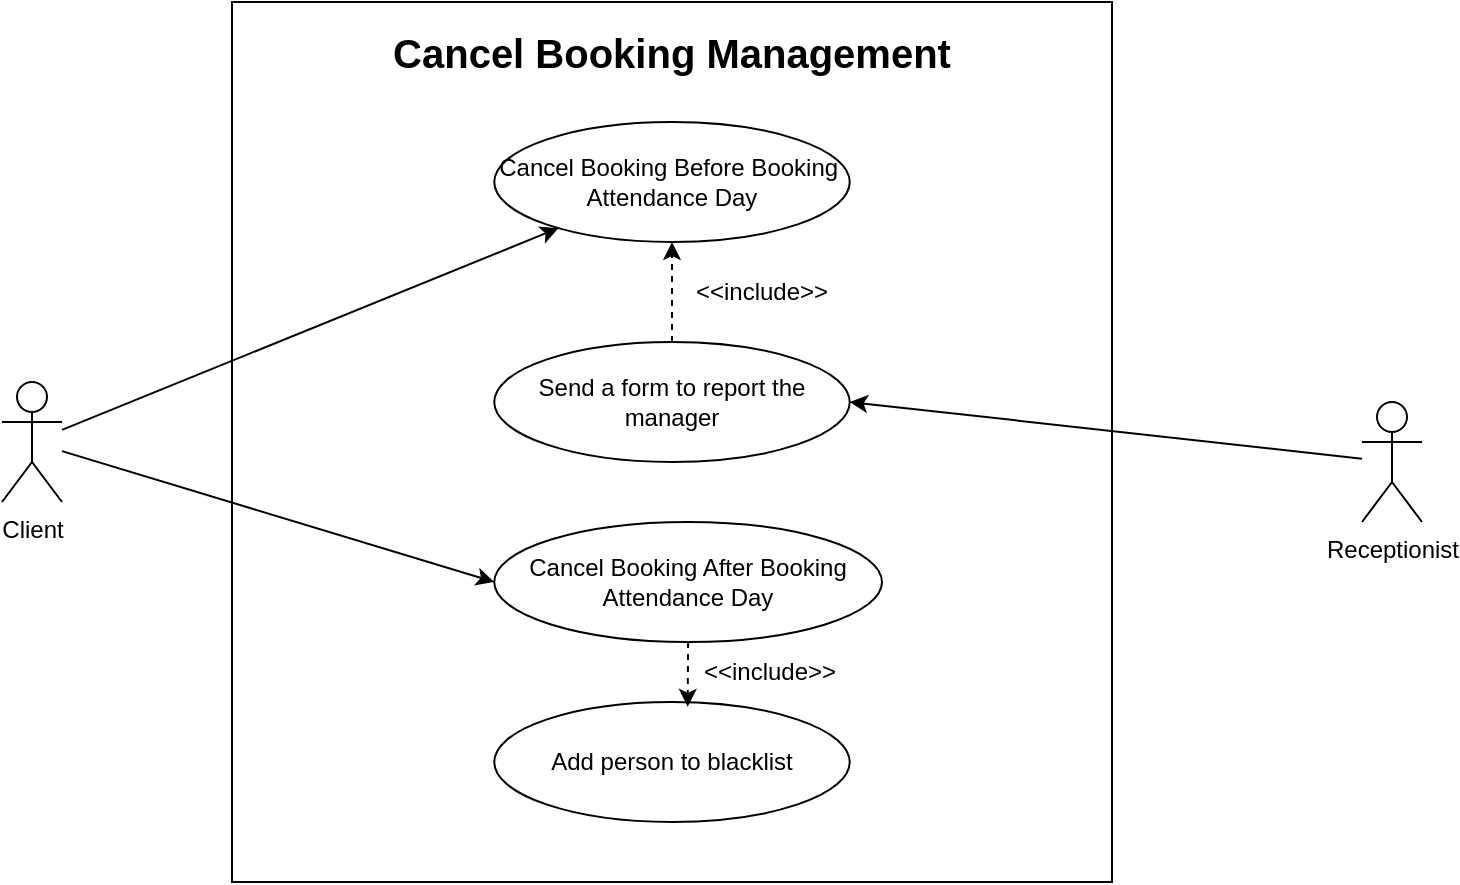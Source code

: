 <mxfile version="22.1.5" type="github">
  <diagram name="Trang-1" id="hC1E_2cyMRVru3MzxbdD">
    <mxGraphModel dx="1050" dy="534" grid="1" gridSize="10" guides="1" tooltips="1" connect="1" arrows="1" fold="1" page="1" pageScale="1" pageWidth="827" pageHeight="1169" math="0" shadow="0">
      <root>
        <mxCell id="0" />
        <mxCell id="1" parent="0" />
        <mxCell id="JYWQs-OkgWW9k5XS7RR_-1" value="" style="whiteSpace=wrap;html=1;aspect=fixed;" vertex="1" parent="1">
          <mxGeometry x="175" y="60" width="440" height="440" as="geometry" />
        </mxCell>
        <mxCell id="JYWQs-OkgWW9k5XS7RR_-2" value="Cancel Booking Management" style="text;html=1;strokeColor=none;fillColor=none;align=center;verticalAlign=middle;whiteSpace=wrap;rounded=0;fontSize=20;fontStyle=1" vertex="1" parent="1">
          <mxGeometry x="220" y="70" width="350" height="30" as="geometry" />
        </mxCell>
        <mxCell id="JYWQs-OkgWW9k5XS7RR_-4" value="Add person to blacklist" style="ellipse;whiteSpace=wrap;html=1;" vertex="1" parent="1">
          <mxGeometry x="306.12" y="410" width="177.75" height="60" as="geometry" />
        </mxCell>
        <mxCell id="JYWQs-OkgWW9k5XS7RR_-5" value="Cancel Booking After Booking Attendance Day" style="ellipse;whiteSpace=wrap;html=1;" vertex="1" parent="1">
          <mxGeometry x="306.12" y="320" width="193.88" height="60" as="geometry" />
        </mxCell>
        <mxCell id="JYWQs-OkgWW9k5XS7RR_-6" value="Send a form to report the manager" style="ellipse;whiteSpace=wrap;html=1;" vertex="1" parent="1">
          <mxGeometry x="306.12" y="230" width="177.75" height="60" as="geometry" />
        </mxCell>
        <mxCell id="JYWQs-OkgWW9k5XS7RR_-7" value="Cancel Booking Before Booking&amp;nbsp;&lt;br&gt;Attendance Day" style="ellipse;whiteSpace=wrap;html=1;" vertex="1" parent="1">
          <mxGeometry x="306.13" y="120" width="177.75" height="60" as="geometry" />
        </mxCell>
        <mxCell id="JYWQs-OkgWW9k5XS7RR_-8" value="Client" style="shape=umlActor;verticalLabelPosition=bottom;verticalAlign=top;html=1;outlineConnect=0;" vertex="1" parent="1">
          <mxGeometry x="60" y="250" width="30" height="60" as="geometry" />
        </mxCell>
        <mxCell id="JYWQs-OkgWW9k5XS7RR_-9" value="Receptionist" style="shape=umlActor;verticalLabelPosition=bottom;verticalAlign=top;html=1;outlineConnect=0;" vertex="1" parent="1">
          <mxGeometry x="740" y="260" width="30" height="60" as="geometry" />
        </mxCell>
        <mxCell id="JYWQs-OkgWW9k5XS7RR_-10" value="" style="endArrow=classic;html=1;rounded=0;" edge="1" parent="1" source="JYWQs-OkgWW9k5XS7RR_-8" target="JYWQs-OkgWW9k5XS7RR_-7">
          <mxGeometry width="50" height="50" relative="1" as="geometry">
            <mxPoint x="390" y="300" as="sourcePoint" />
            <mxPoint x="440" y="250" as="targetPoint" />
          </mxGeometry>
        </mxCell>
        <mxCell id="JYWQs-OkgWW9k5XS7RR_-11" value="" style="endArrow=classic;html=1;rounded=0;entryX=1;entryY=0.5;entryDx=0;entryDy=0;" edge="1" parent="1" source="JYWQs-OkgWW9k5XS7RR_-9" target="JYWQs-OkgWW9k5XS7RR_-6">
          <mxGeometry width="50" height="50" relative="1" as="geometry">
            <mxPoint x="390" y="300" as="sourcePoint" />
            <mxPoint x="440" y="250" as="targetPoint" />
          </mxGeometry>
        </mxCell>
        <mxCell id="JYWQs-OkgWW9k5XS7RR_-12" value="" style="endArrow=classic;html=1;rounded=0;entryX=0;entryY=0.5;entryDx=0;entryDy=0;" edge="1" parent="1" source="JYWQs-OkgWW9k5XS7RR_-8" target="JYWQs-OkgWW9k5XS7RR_-5">
          <mxGeometry width="50" height="50" relative="1" as="geometry">
            <mxPoint x="390" y="300" as="sourcePoint" />
            <mxPoint x="440" y="250" as="targetPoint" />
          </mxGeometry>
        </mxCell>
        <mxCell id="JYWQs-OkgWW9k5XS7RR_-13" value="" style="endArrow=classic;html=1;rounded=0;entryX=0.5;entryY=1;entryDx=0;entryDy=0;dashed=1;" edge="1" parent="1" target="JYWQs-OkgWW9k5XS7RR_-7">
          <mxGeometry width="50" height="50" relative="1" as="geometry">
            <mxPoint x="395" y="230" as="sourcePoint" />
            <mxPoint x="440" y="250" as="targetPoint" />
          </mxGeometry>
        </mxCell>
        <mxCell id="JYWQs-OkgWW9k5XS7RR_-14" value="" style="endArrow=classic;html=1;rounded=0;entryX=0.544;entryY=0.04;entryDx=0;entryDy=0;entryPerimeter=0;dashed=1;" edge="1" parent="1" source="JYWQs-OkgWW9k5XS7RR_-5" target="JYWQs-OkgWW9k5XS7RR_-4">
          <mxGeometry width="50" height="50" relative="1" as="geometry">
            <mxPoint x="390" y="300" as="sourcePoint" />
            <mxPoint x="394" y="412" as="targetPoint" />
          </mxGeometry>
        </mxCell>
        <mxCell id="JYWQs-OkgWW9k5XS7RR_-15" value="&amp;lt;&amp;lt;include&amp;gt;&amp;gt;" style="text;html=1;strokeColor=none;fillColor=none;align=center;verticalAlign=middle;whiteSpace=wrap;rounded=0;" vertex="1" parent="1">
          <mxGeometry x="414" y="380" width="60" height="30" as="geometry" />
        </mxCell>
        <mxCell id="JYWQs-OkgWW9k5XS7RR_-16" value="&amp;lt;&amp;lt;include&amp;gt;&amp;gt;" style="text;html=1;strokeColor=none;fillColor=none;align=center;verticalAlign=middle;whiteSpace=wrap;rounded=0;" vertex="1" parent="1">
          <mxGeometry x="410" y="190" width="60" height="30" as="geometry" />
        </mxCell>
      </root>
    </mxGraphModel>
  </diagram>
</mxfile>
